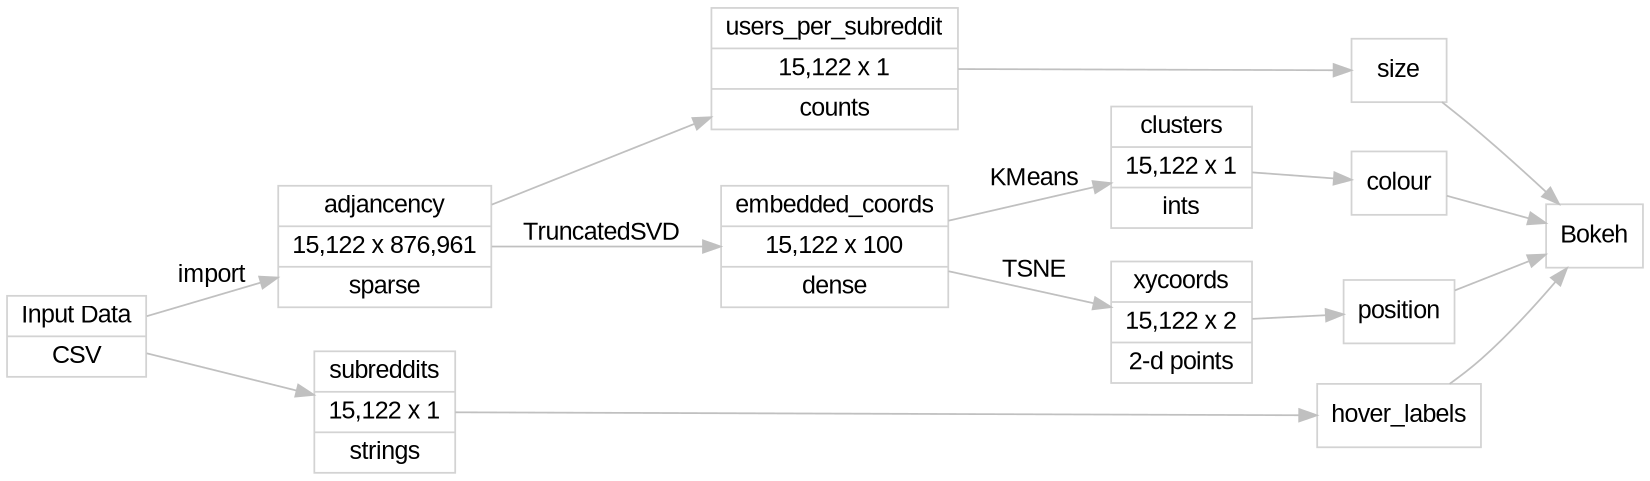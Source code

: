 digraph {
rankdir=LR; size=11; node [shape=record fontname="Arial" color=lightgrey]; edge [ color=grey fontname="Arial"]
data[label="Input Data | CSV"]
adjancency[label="adjancency | 15,122 x 876,961 | sparse "]; data -> adjancency [label="import"]; 
subreddits[label="subreddits | 15,122 x 1 | strings "]; data -> subreddits

users_per_subreddit[label="users_per_subreddit | 15,122 x 1 | counts "]; adjancency->users_per_subreddit 
{ rank=same  adjancency subreddits }

embedded_coords[label="embedded_coords | 15,122 x 100 | dense "]; adjancency->embedded_coords [label="TruncatedSVD"];
{ rank=same  users_per_subreddit embedded_coords }

clusters[label="clusters | 15,122 x 1 | ints"]; embedded_coords->clusters [label="KMeans"]
xycoords[label="xycoords | 15,122 x 2 | 2-d points"]; embedded_coords->xycoords [label="TSNE"]

users_per_subreddit->size->Bokeh; xycoords->position->Bokeh
clusters->colour->Bokeh; subreddits->hover_labels->Bokeh
{ rank=same  size colour hover_labels position }
}
